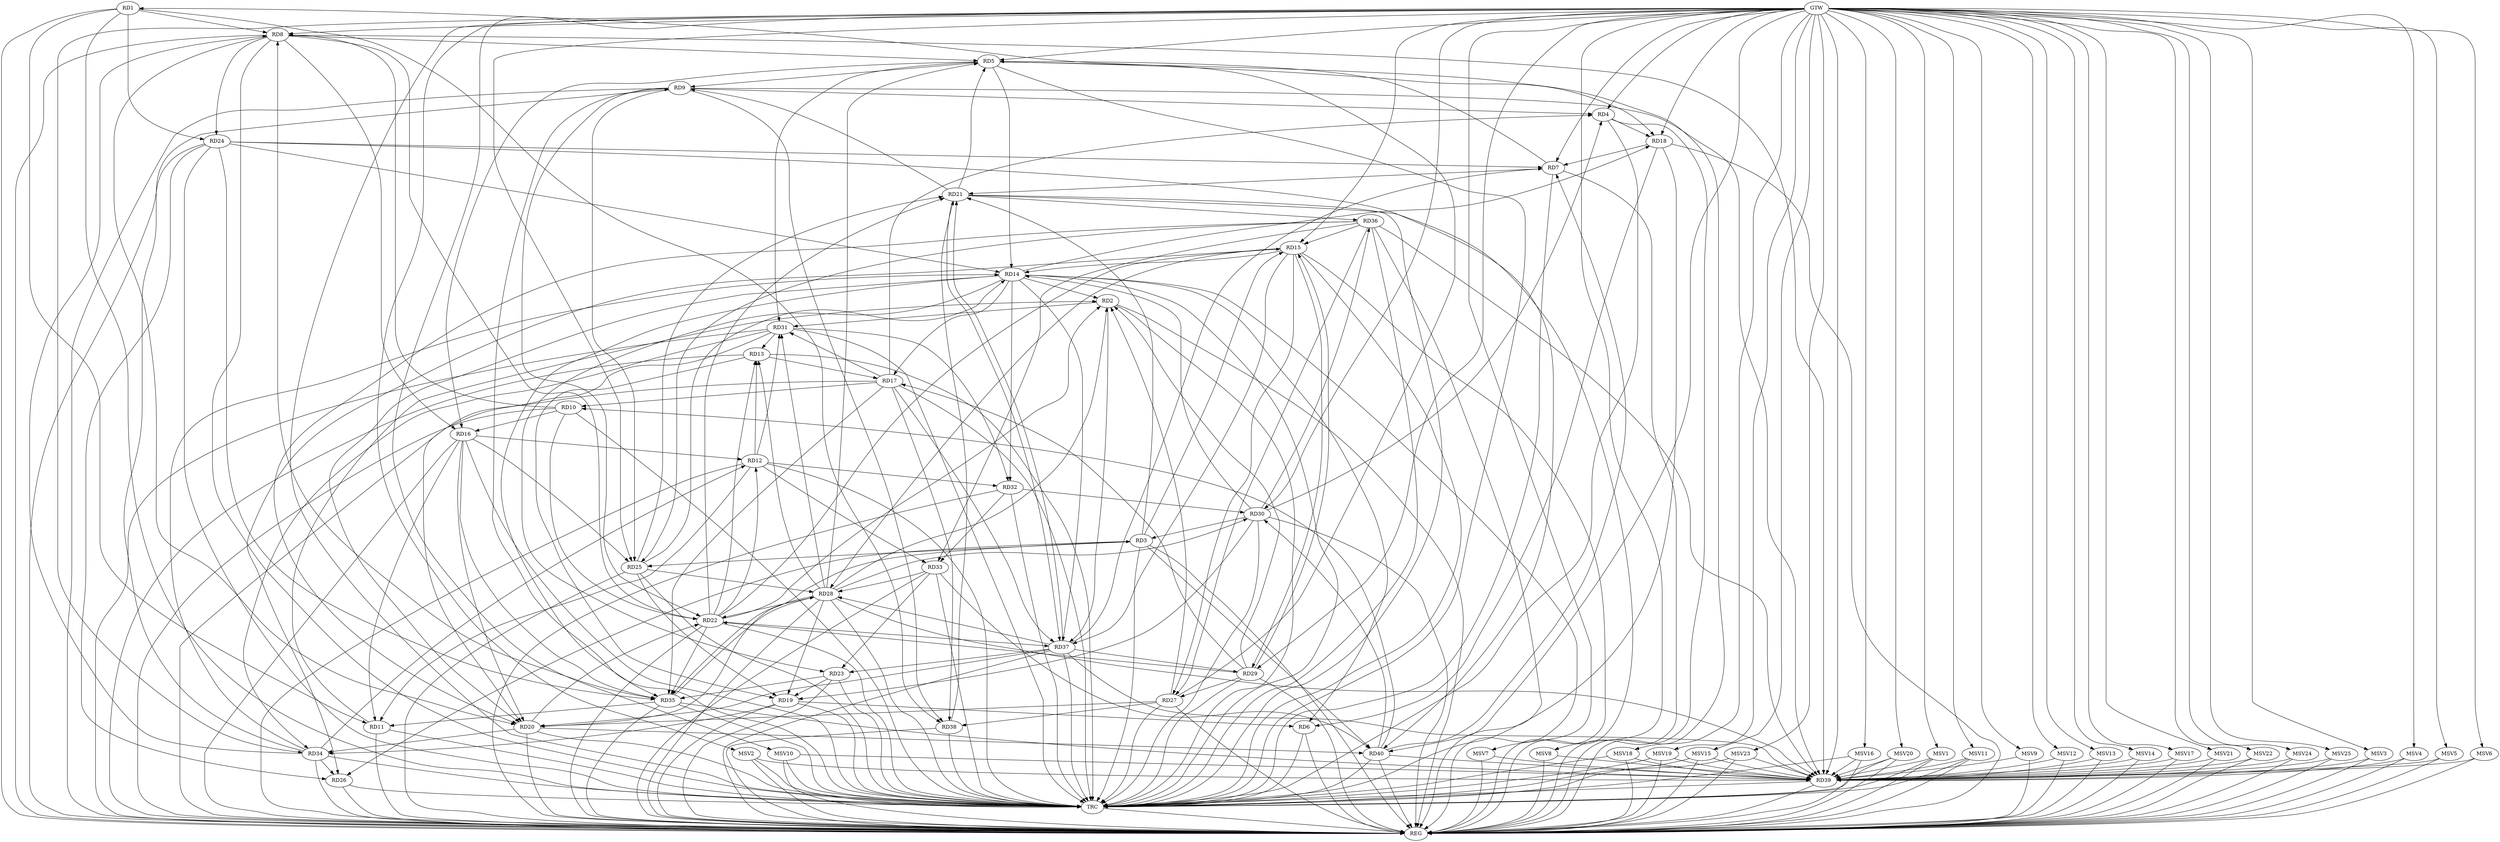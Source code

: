 strict digraph G {
  RD1 [ label="RD1" ];
  RD2 [ label="RD2" ];
  RD3 [ label="RD3" ];
  RD4 [ label="RD4" ];
  RD5 [ label="RD5" ];
  RD6 [ label="RD6" ];
  RD7 [ label="RD7" ];
  RD8 [ label="RD8" ];
  RD9 [ label="RD9" ];
  RD10 [ label="RD10" ];
  RD11 [ label="RD11" ];
  RD12 [ label="RD12" ];
  RD13 [ label="RD13" ];
  RD14 [ label="RD14" ];
  RD15 [ label="RD15" ];
  RD16 [ label="RD16" ];
  RD17 [ label="RD17" ];
  RD18 [ label="RD18" ];
  RD19 [ label="RD19" ];
  RD20 [ label="RD20" ];
  RD21 [ label="RD21" ];
  RD22 [ label="RD22" ];
  RD23 [ label="RD23" ];
  RD24 [ label="RD24" ];
  RD25 [ label="RD25" ];
  RD26 [ label="RD26" ];
  RD27 [ label="RD27" ];
  RD28 [ label="RD28" ];
  RD29 [ label="RD29" ];
  RD30 [ label="RD30" ];
  RD31 [ label="RD31" ];
  RD32 [ label="RD32" ];
  RD33 [ label="RD33" ];
  RD34 [ label="RD34" ];
  RD35 [ label="RD35" ];
  RD36 [ label="RD36" ];
  RD37 [ label="RD37" ];
  RD38 [ label="RD38" ];
  RD39 [ label="RD39" ];
  RD40 [ label="RD40" ];
  GTW [ label="GTW" ];
  REG [ label="REG" ];
  TRC [ label="TRC" ];
  MSV1 [ label="MSV1" ];
  MSV2 [ label="MSV2" ];
  MSV3 [ label="MSV3" ];
  MSV4 [ label="MSV4" ];
  MSV5 [ label="MSV5" ];
  MSV6 [ label="MSV6" ];
  MSV7 [ label="MSV7" ];
  MSV8 [ label="MSV8" ];
  MSV9 [ label="MSV9" ];
  MSV10 [ label="MSV10" ];
  MSV11 [ label="MSV11" ];
  MSV12 [ label="MSV12" ];
  MSV13 [ label="MSV13" ];
  MSV14 [ label="MSV14" ];
  MSV15 [ label="MSV15" ];
  MSV16 [ label="MSV16" ];
  MSV17 [ label="MSV17" ];
  MSV18 [ label="MSV18" ];
  MSV19 [ label="MSV19" ];
  MSV20 [ label="MSV20" ];
  MSV21 [ label="MSV21" ];
  MSV22 [ label="MSV22" ];
  MSV23 [ label="MSV23" ];
  MSV24 [ label="MSV24" ];
  MSV25 [ label="MSV25" ];
  RD1 -> RD8;
  RD1 -> RD11;
  RD1 -> RD24;
  RD27 -> RD1;
  RD1 -> RD38;
  RD11 -> RD2;
  RD14 -> RD2;
  RD22 -> RD2;
  RD27 -> RD2;
  RD28 -> RD2;
  RD29 -> RD2;
  RD2 -> RD31;
  RD2 -> RD37;
  RD3 -> RD15;
  RD20 -> RD3;
  RD3 -> RD21;
  RD3 -> RD25;
  RD3 -> RD26;
  RD30 -> RD3;
  RD3 -> RD40;
  RD9 -> RD4;
  RD17 -> RD4;
  RD4 -> RD18;
  RD30 -> RD4;
  RD7 -> RD5;
  RD8 -> RD5;
  RD5 -> RD9;
  RD5 -> RD14;
  RD5 -> RD16;
  RD5 -> RD18;
  RD21 -> RD5;
  RD28 -> RD5;
  RD5 -> RD31;
  RD14 -> RD6;
  RD18 -> RD6;
  RD19 -> RD6;
  RD18 -> RD7;
  RD7 -> RD21;
  RD24 -> RD7;
  RD37 -> RD7;
  RD40 -> RD7;
  RD10 -> RD8;
  RD8 -> RD16;
  RD8 -> RD20;
  RD8 -> RD22;
  RD8 -> RD24;
  RD34 -> RD8;
  RD35 -> RD8;
  RD8 -> RD39;
  RD21 -> RD9;
  RD9 -> RD22;
  RD9 -> RD25;
  RD34 -> RD9;
  RD9 -> RD38;
  RD9 -> RD39;
  RD10 -> RD16;
  RD17 -> RD10;
  RD10 -> RD22;
  RD40 -> RD10;
  RD12 -> RD11;
  RD16 -> RD11;
  RD35 -> RD11;
  RD12 -> RD13;
  RD16 -> RD12;
  RD22 -> RD12;
  RD12 -> RD31;
  RD12 -> RD32;
  RD12 -> RD33;
  RD34 -> RD12;
  RD13 -> RD17;
  RD13 -> RD19;
  RD22 -> RD13;
  RD28 -> RD13;
  RD31 -> RD13;
  RD15 -> RD14;
  RD14 -> RD17;
  RD14 -> RD18;
  RD14 -> RD20;
  RD14 -> RD23;
  RD24 -> RD14;
  RD25 -> RD14;
  RD30 -> RD14;
  RD14 -> RD32;
  RD34 -> RD14;
  RD14 -> RD35;
  RD14 -> RD37;
  RD22 -> RD15;
  RD15 -> RD26;
  RD15 -> RD27;
  RD15 -> RD28;
  RD15 -> RD29;
  RD29 -> RD15;
  RD36 -> RD15;
  RD15 -> RD37;
  RD16 -> RD20;
  RD16 -> RD25;
  RD16 -> RD35;
  RD29 -> RD17;
  RD17 -> RD31;
  RD17 -> RD35;
  RD17 -> RD37;
  RD17 -> RD38;
  RD23 -> RD19;
  RD25 -> RD19;
  RD28 -> RD19;
  RD30 -> RD19;
  RD19 -> RD34;
  RD20 -> RD22;
  RD27 -> RD20;
  RD31 -> RD20;
  RD20 -> RD34;
  RD36 -> RD20;
  RD37 -> RD20;
  RD20 -> RD40;
  RD22 -> RD21;
  RD25 -> RD21;
  RD21 -> RD36;
  RD21 -> RD37;
  RD37 -> RD21;
  RD38 -> RD21;
  RD28 -> RD22;
  RD29 -> RD22;
  RD22 -> RD35;
  RD22 -> RD37;
  RD33 -> RD23;
  RD23 -> RD35;
  RD37 -> RD23;
  RD24 -> RD26;
  RD24 -> RD35;
  RD24 -> RD40;
  RD25 -> RD28;
  RD36 -> RD25;
  RD34 -> RD26;
  RD29 -> RD27;
  RD36 -> RD27;
  RD27 -> RD38;
  RD28 -> RD30;
  RD28 -> RD31;
  RD33 -> RD28;
  RD28 -> RD35;
  RD35 -> RD28;
  RD37 -> RD28;
  RD28 -> RD39;
  RD37 -> RD29;
  RD32 -> RD30;
  RD30 -> RD36;
  RD40 -> RD30;
  RD31 -> RD32;
  RD31 -> RD34;
  RD32 -> RD33;
  RD36 -> RD33;
  RD33 -> RD40;
  RD35 -> RD39;
  RD36 -> RD39;
  RD37 -> RD39;
  RD40 -> RD39;
  GTW -> RD15;
  GTW -> RD30;
  GTW -> RD7;
  GTW -> RD4;
  GTW -> RD18;
  GTW -> RD25;
  GTW -> RD8;
  GTW -> RD34;
  GTW -> RD5;
  GTW -> RD40;
  GTW -> RD29;
  GTW -> RD39;
  RD1 -> REG;
  RD2 -> REG;
  RD3 -> REG;
  RD4 -> REG;
  RD5 -> REG;
  RD6 -> REG;
  RD7 -> REG;
  RD8 -> REG;
  RD9 -> REG;
  RD10 -> REG;
  RD11 -> REG;
  RD12 -> REG;
  RD13 -> REG;
  RD14 -> REG;
  RD15 -> REG;
  RD16 -> REG;
  RD17 -> REG;
  RD18 -> REG;
  RD19 -> REG;
  RD20 -> REG;
  RD21 -> REG;
  RD22 -> REG;
  RD23 -> REG;
  RD24 -> REG;
  RD25 -> REG;
  RD26 -> REG;
  RD27 -> REG;
  RD28 -> REG;
  RD29 -> REG;
  RD30 -> REG;
  RD31 -> REG;
  RD32 -> REG;
  RD33 -> REG;
  RD34 -> REG;
  RD35 -> REG;
  RD36 -> REG;
  RD37 -> REG;
  RD38 -> REG;
  RD39 -> REG;
  RD40 -> REG;
  RD1 -> TRC;
  RD2 -> TRC;
  RD3 -> TRC;
  RD4 -> TRC;
  RD5 -> TRC;
  RD6 -> TRC;
  RD7 -> TRC;
  RD8 -> TRC;
  RD9 -> TRC;
  RD10 -> TRC;
  RD11 -> TRC;
  RD12 -> TRC;
  RD13 -> TRC;
  RD14 -> TRC;
  RD15 -> TRC;
  RD16 -> TRC;
  RD17 -> TRC;
  RD18 -> TRC;
  RD19 -> TRC;
  RD20 -> TRC;
  RD21 -> TRC;
  RD22 -> TRC;
  RD23 -> TRC;
  RD24 -> TRC;
  RD25 -> TRC;
  RD26 -> TRC;
  RD27 -> TRC;
  RD28 -> TRC;
  RD29 -> TRC;
  RD30 -> TRC;
  RD31 -> TRC;
  RD32 -> TRC;
  RD33 -> TRC;
  RD34 -> TRC;
  RD35 -> TRC;
  RD36 -> TRC;
  RD37 -> TRC;
  RD38 -> TRC;
  RD39 -> TRC;
  RD40 -> TRC;
  GTW -> TRC;
  TRC -> REG;
  MSV1 -> RD39;
  GTW -> MSV1;
  MSV1 -> REG;
  MSV1 -> TRC;
  MSV2 -> RD39;
  GTW -> MSV2;
  MSV2 -> REG;
  MSV2 -> TRC;
  MSV3 -> RD39;
  MSV4 -> RD39;
  MSV5 -> RD39;
  MSV6 -> RD39;
  MSV7 -> RD39;
  GTW -> MSV3;
  MSV3 -> REG;
  GTW -> MSV4;
  MSV4 -> REG;
  GTW -> MSV5;
  MSV5 -> REG;
  GTW -> MSV6;
  MSV6 -> REG;
  GTW -> MSV7;
  MSV7 -> REG;
  MSV8 -> RD39;
  MSV9 -> RD39;
  GTW -> MSV8;
  MSV8 -> REG;
  GTW -> MSV9;
  MSV9 -> REG;
  MSV10 -> RD39;
  GTW -> MSV10;
  MSV10 -> REG;
  MSV10 -> TRC;
  MSV11 -> RD39;
  GTW -> MSV11;
  MSV11 -> REG;
  MSV11 -> TRC;
  MSV12 -> RD39;
  GTW -> MSV12;
  MSV12 -> REG;
  MSV13 -> RD39;
  MSV14 -> RD39;
  GTW -> MSV13;
  MSV13 -> REG;
  GTW -> MSV14;
  MSV14 -> REG;
  MSV15 -> RD39;
  MSV16 -> RD39;
  MSV17 -> RD39;
  MSV18 -> RD39;
  GTW -> MSV15;
  MSV15 -> REG;
  MSV15 -> TRC;
  GTW -> MSV16;
  MSV16 -> REG;
  MSV16 -> TRC;
  GTW -> MSV17;
  MSV17 -> REG;
  GTW -> MSV18;
  MSV18 -> REG;
  MSV18 -> TRC;
  MSV19 -> RD39;
  GTW -> MSV19;
  MSV19 -> REG;
  MSV19 -> TRC;
  MSV20 -> RD39;
  GTW -> MSV20;
  MSV20 -> REG;
  MSV20 -> TRC;
  MSV21 -> RD39;
  MSV22 -> RD39;
  GTW -> MSV21;
  MSV21 -> REG;
  GTW -> MSV22;
  MSV22 -> REG;
  MSV23 -> RD39;
  GTW -> MSV23;
  MSV23 -> REG;
  MSV23 -> TRC;
  MSV24 -> RD39;
  MSV25 -> RD39;
  GTW -> MSV24;
  MSV24 -> REG;
  GTW -> MSV25;
  MSV25 -> REG;
}
